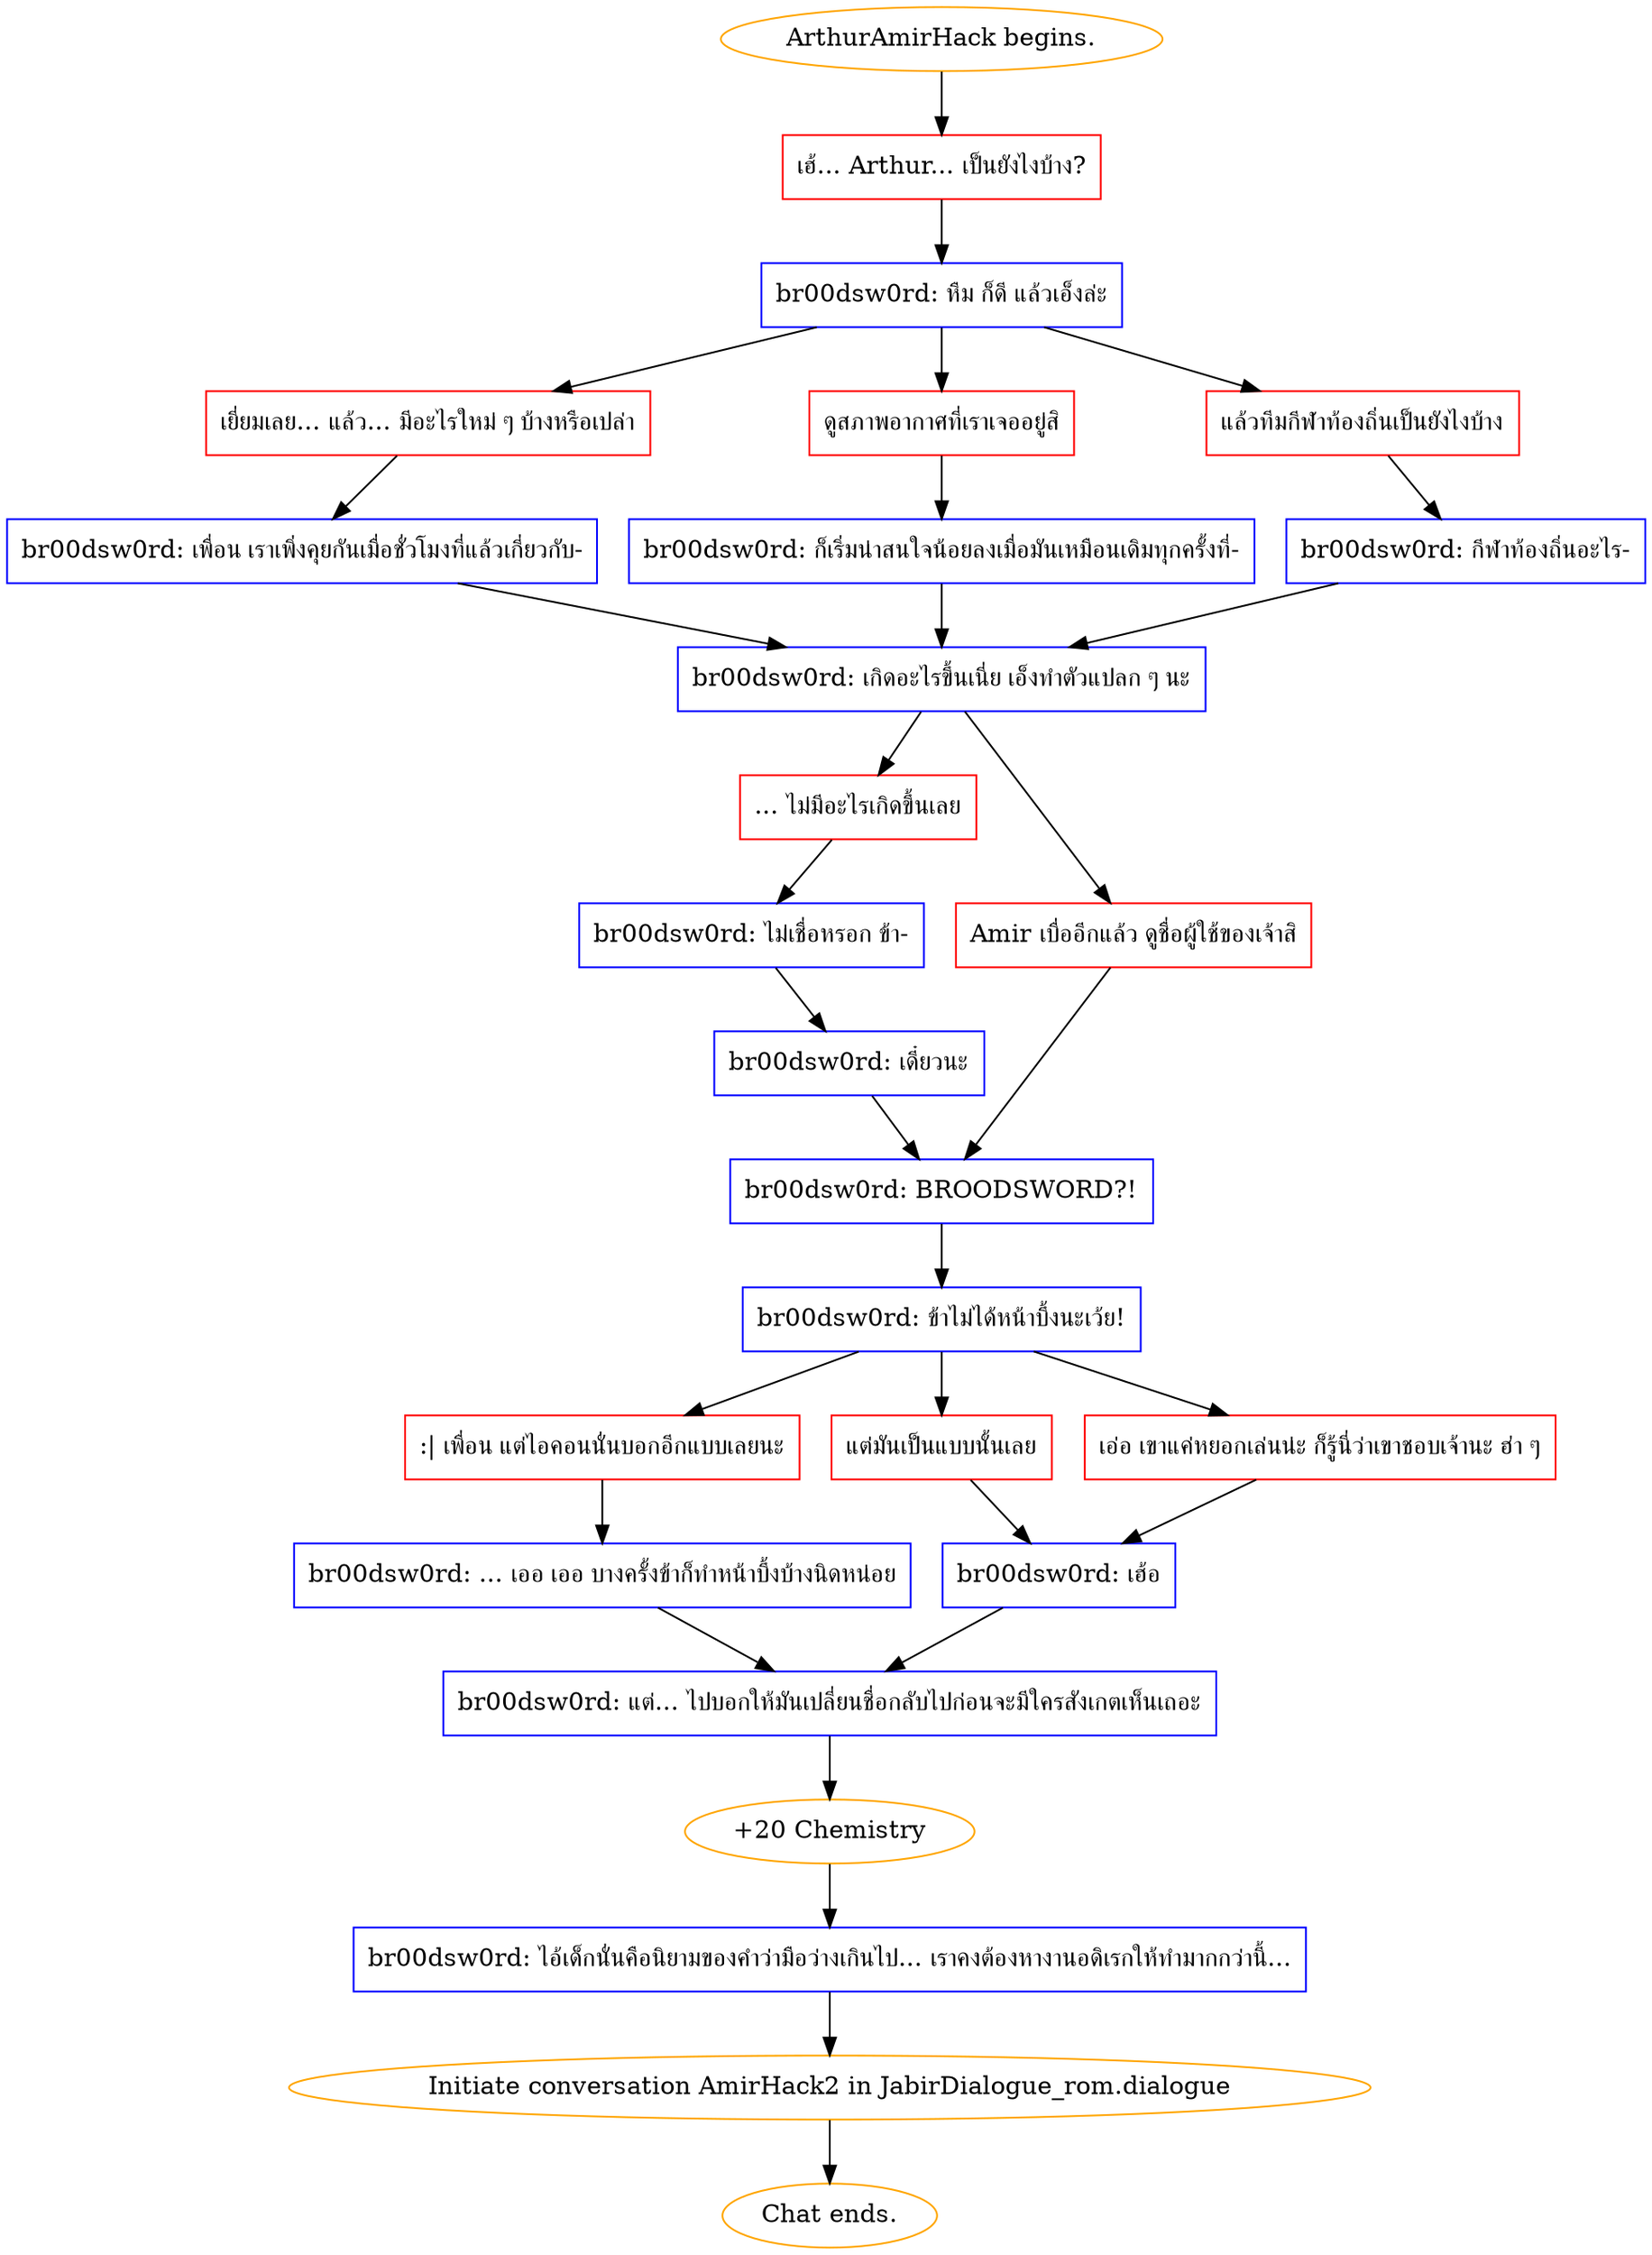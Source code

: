 digraph {
	"ArthurAmirHack begins." [color=orange];
		"ArthurAmirHack begins." -> j1928096713;
	j1928096713 [label="เฮ้... Arthur... เป็นยังไงบ้าง?",shape=box,color=red];
		j1928096713 -> j2205409698;
	j2205409698 [label="br00dsw0rd: หืม ก็ดี แล้วเอ็งล่ะ",shape=box,color=blue];
		j2205409698 -> j1973429701;
		j2205409698 -> j1182449461;
		j2205409698 -> j3464818454;
	j1973429701 [label="เยี่ยมเลย... แล้ว... มีอะไรใหม่ ๆ บ้างหรือเปล่า",shape=box,color=red];
		j1973429701 -> j1065100696;
	j1182449461 [label="ดูสภาพอากาศที่เราเจออยู่สิ",shape=box,color=red];
		j1182449461 -> j4251647615;
	j3464818454 [label="แล้วทีมกีฬาท้องถิ่นเป็นยังไงบ้าง",shape=box,color=red];
		j3464818454 -> j3353330389;
	j1065100696 [label="br00dsw0rd: เพื่อน เราเพิ่งคุยกันเมื่อชั่วโมงที่แล้วเกี่ยวกับ-",shape=box,color=blue];
		j1065100696 -> j2683210236;
	j4251647615 [label="br00dsw0rd: ก็เริ่มน่าสนใจน้อยลงเมื่อมันเหมือนเดิมทุกครั้งที่-",shape=box,color=blue];
		j4251647615 -> j2683210236;
	j3353330389 [label="br00dsw0rd: กีฬาท้องถิ่นอะไร-",shape=box,color=blue];
		j3353330389 -> j2683210236;
	j2683210236 [label="br00dsw0rd: เกิดอะไรขึ้นเนี่ย เอ็งทำตัวแปลก ๆ นะ",shape=box,color=blue];
		j2683210236 -> j2717671661;
		j2683210236 -> j2157510558;
	j2717671661 [label="... ไม่มีอะไรเกิดขึ้นเลย",shape=box,color=red];
		j2717671661 -> j3698073573;
	j2157510558 [label="Amir เบื่ออีกแล้ว ดูชื่อผู้ใช้ของเจ้าสิ",shape=box,color=red];
		j2157510558 -> j264221589;
	j3698073573 [label="br00dsw0rd: ไม่เชื่อหรอก ข้า-",shape=box,color=blue];
		j3698073573 -> j384837789;
	j264221589 [label="br00dsw0rd: BROODSWORD?!",shape=box,color=blue];
		j264221589 -> j457639593;
	j384837789 [label="br00dsw0rd: เดี๋ยวนะ",shape=box,color=blue];
		j384837789 -> j264221589;
	j457639593 [label="br00dsw0rd: ข้าไม่ได้หน้าบึ้งนะเว้ย!",shape=box,color=blue];
		j457639593 -> j1985838910;
		j457639593 -> j3788568609;
		j457639593 -> j325536023;
	j1985838910 [label=":| เพื่อน แต่ไอคอนนั่นบอกอีกแบบเลยนะ",shape=box,color=red];
		j1985838910 -> j2768754552;
	j3788568609 [label="แต่มันเป็นแบบนั้นเลย",shape=box,color=red];
		j3788568609 -> j1589081610;
	j325536023 [label="เอ่อ เขาแค่หยอกเล่นน่ะ ก็รู้นี่ว่าเขาชอบเจ้านะ ฮ่า ๆ",shape=box,color=red];
		j325536023 -> j1589081610;
	j2768754552 [label="br00dsw0rd: ... เออ เออ บางครั้งข้าก็ทำหน้าบึ้งบ้างนิดหน่อย",shape=box,color=blue];
		j2768754552 -> j2428024330;
	j1589081610 [label="br00dsw0rd: เฮ้อ",shape=box,color=blue];
		j1589081610 -> j2428024330;
	j2428024330 [label="br00dsw0rd: แต่... ไปบอกให้มันเปลี่ยนชื่อกลับไปก่อนจะมีใครสังเกตเห็นเถอะ",shape=box,color=blue];
		j2428024330 -> j243506559;
	j243506559 [label="+20 Chemistry",color=orange];
		j243506559 -> j2837963120;
	j2837963120 [label="br00dsw0rd: ไอ้เด็กนั่นคือนิยามของคำว่ามือว่างเกินไป... เราคงต้องหางานอดิเรกให้ทำมากกว่านี้...",shape=box,color=blue];
		j2837963120 -> "Initiate conversation AmirHack2 in JabirDialogue_rom.dialogue";
	"Initiate conversation AmirHack2 in JabirDialogue_rom.dialogue" [label="Initiate conversation AmirHack2 in JabirDialogue_rom.dialogue",color=orange];
		"Initiate conversation AmirHack2 in JabirDialogue_rom.dialogue" -> "Chat ends.";
	"Chat ends." [color=orange];
}